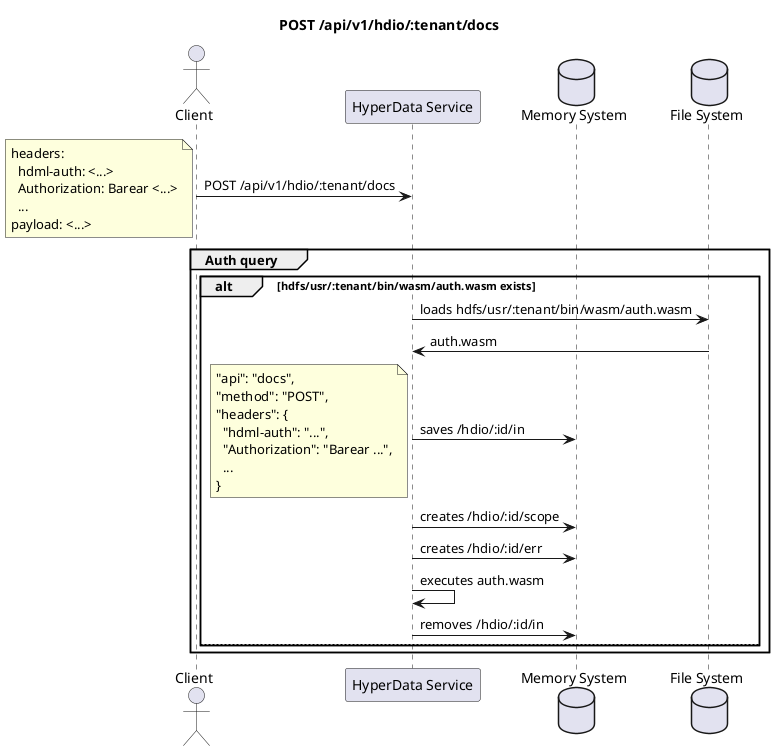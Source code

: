 @startuml post_docs
  title POST /api/v1/hdio/:tenant/docs

  actor "Client" as Client
  participant "HyperData Service" as HyperData_Service
  database "Memory System" as Memory_System [[https://askubuntu.com/questions/152868/how-do-i-make-a-ram-disk]]
  database "File System" as File_System [[../general/fs.svg]]


  Client -> HyperData_Service: POST /api/v1/hdio/:tenant/docs
  note bottom
    headers:
      hdml-auth: <...>
      Authorization: Barear <...>
      ...
    payload: <...>
  end note

  
  group Auth query
    alt hdfs/usr/:tenant/bin/wasm/auth.wasm exists
      HyperData_Service -> File_System: loads hdfs/usr/:tenant/bin/wasm/auth.wasm
      HyperData_Service <- File_System: auth.wasm
      HyperData_Service -> Memory_System: saves /hdio/:id/in
      note bottom
        "api": "docs",
        "method": "POST",
        "headers": {
          "hdml-auth": "...",
          "Authorization": "Barear ...",
          ...
        }
      end note
      HyperData_Service -> Memory_System: creates /hdio/:id/scope
      HyperData_Service -> Memory_System: creates /hdio/:id/err

      HyperData_Service -> HyperData_Service: executes auth.wasm

      HyperData_Service -> Memory_System: removes /hdio/:id/in
    else

    end
  end
@enduml